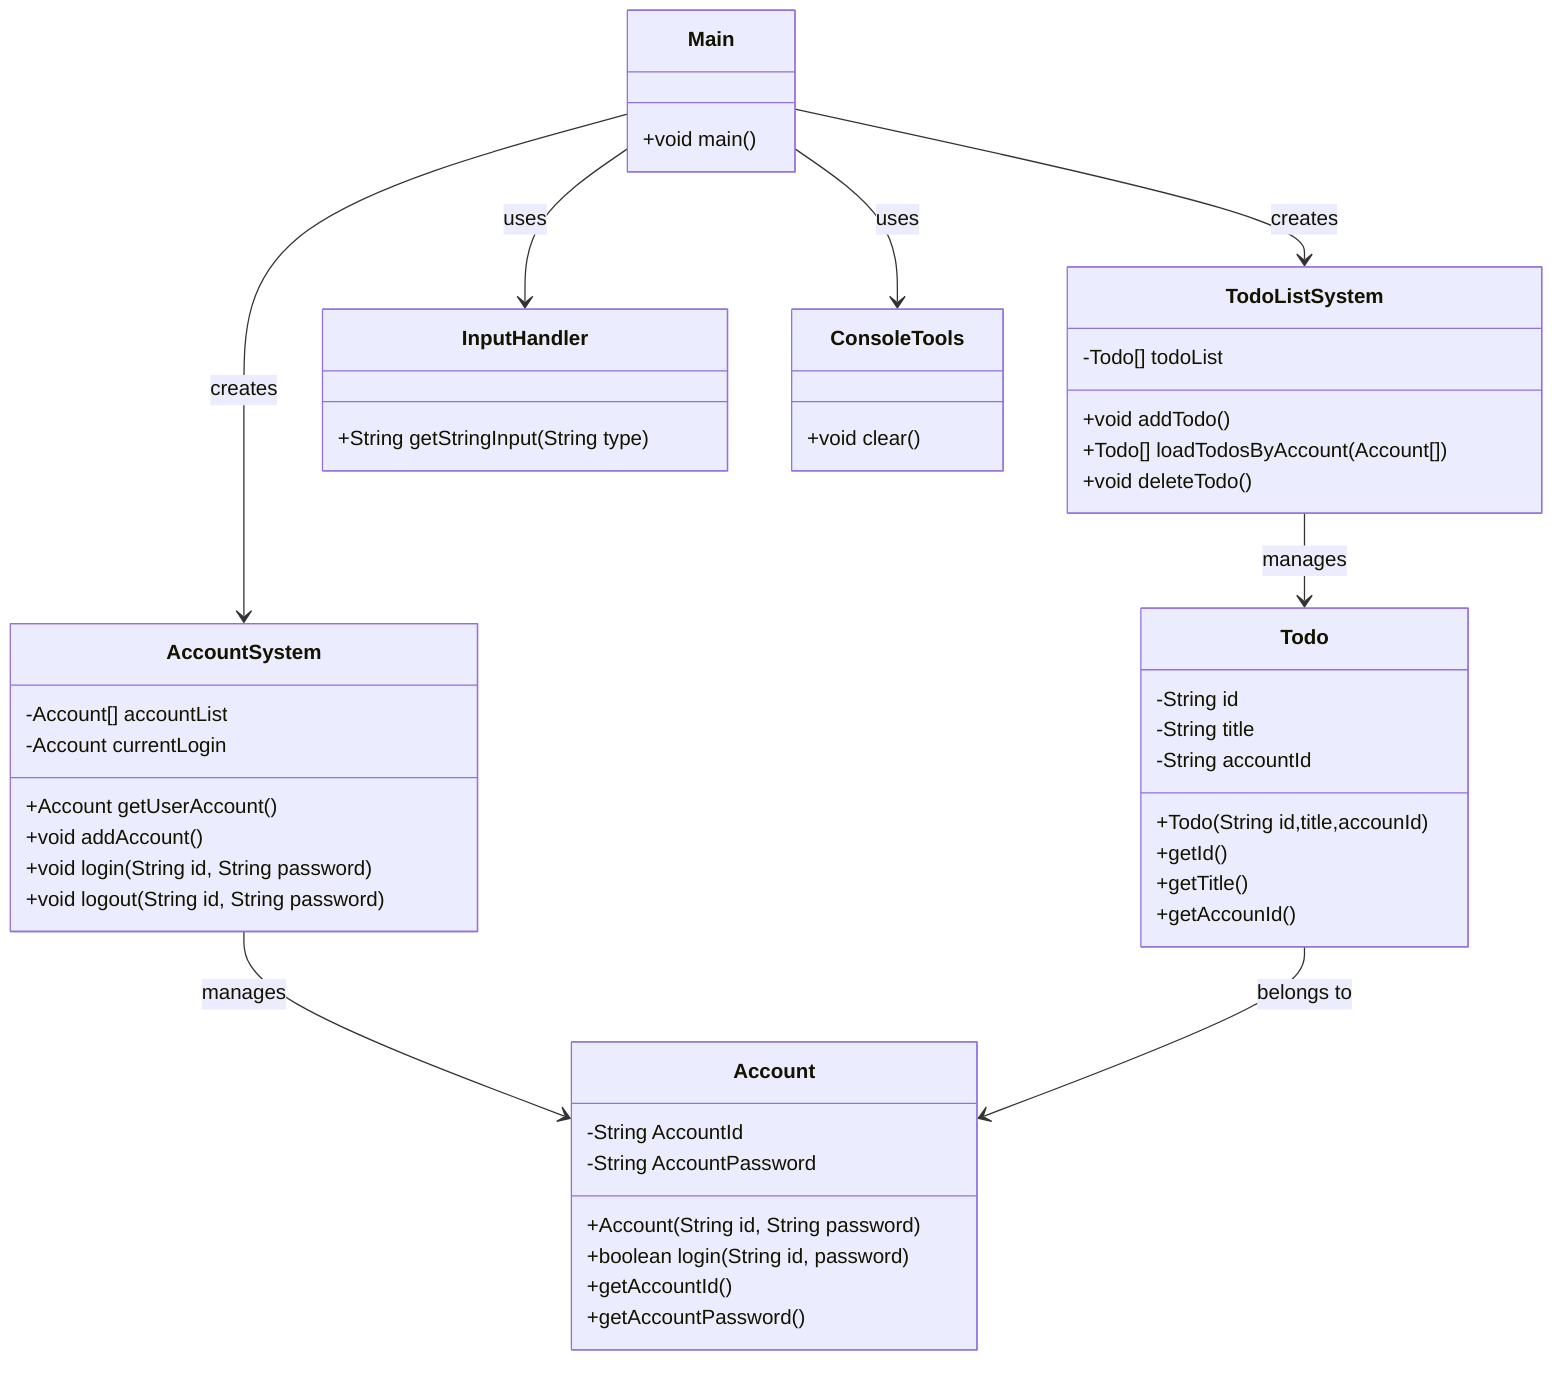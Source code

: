 classDiagram
    class Todo {
        -String id
        -String title
        -String accountId
        +Todo(String id,title,accounId)
        +getId()
        +getTitle()
        +getAccounId()
    }

    class TodoListSystem {
        -Todo[] todoList
        +void addTodo()
        +Todo[] loadTodosByAccount(Account[])
        +void deleteTodo()
    }

    class Account {
        -String AccountId
        -String AccountPassword
        +Account(String id, String password)
        +boolean login(String id, password)
        +getAccountId()
        +getAccountPassword()

    }

    class AccountSystem {
        -Account[] accountList
        -Account currentLogin
        +Account getUserAccount()
        +void addAccount()
        +void login(String id, String password)
        +void logout(String id, String password)
    }

    class InputHandler {
        +String getStringInput(String type)
    }

    class ConsoleTools {
        +void clear()
    }

    class Main {
        +void main()
    }

    Main --> AccountSystem : creates
    Main --> TodoListSystem : creates
    Main --> InputHandler : uses
    Main --> ConsoleTools : uses
    TodoListSystem --> Todo : manages
    AccountSystem --> Account : manages
    Todo --> Account : belongs to